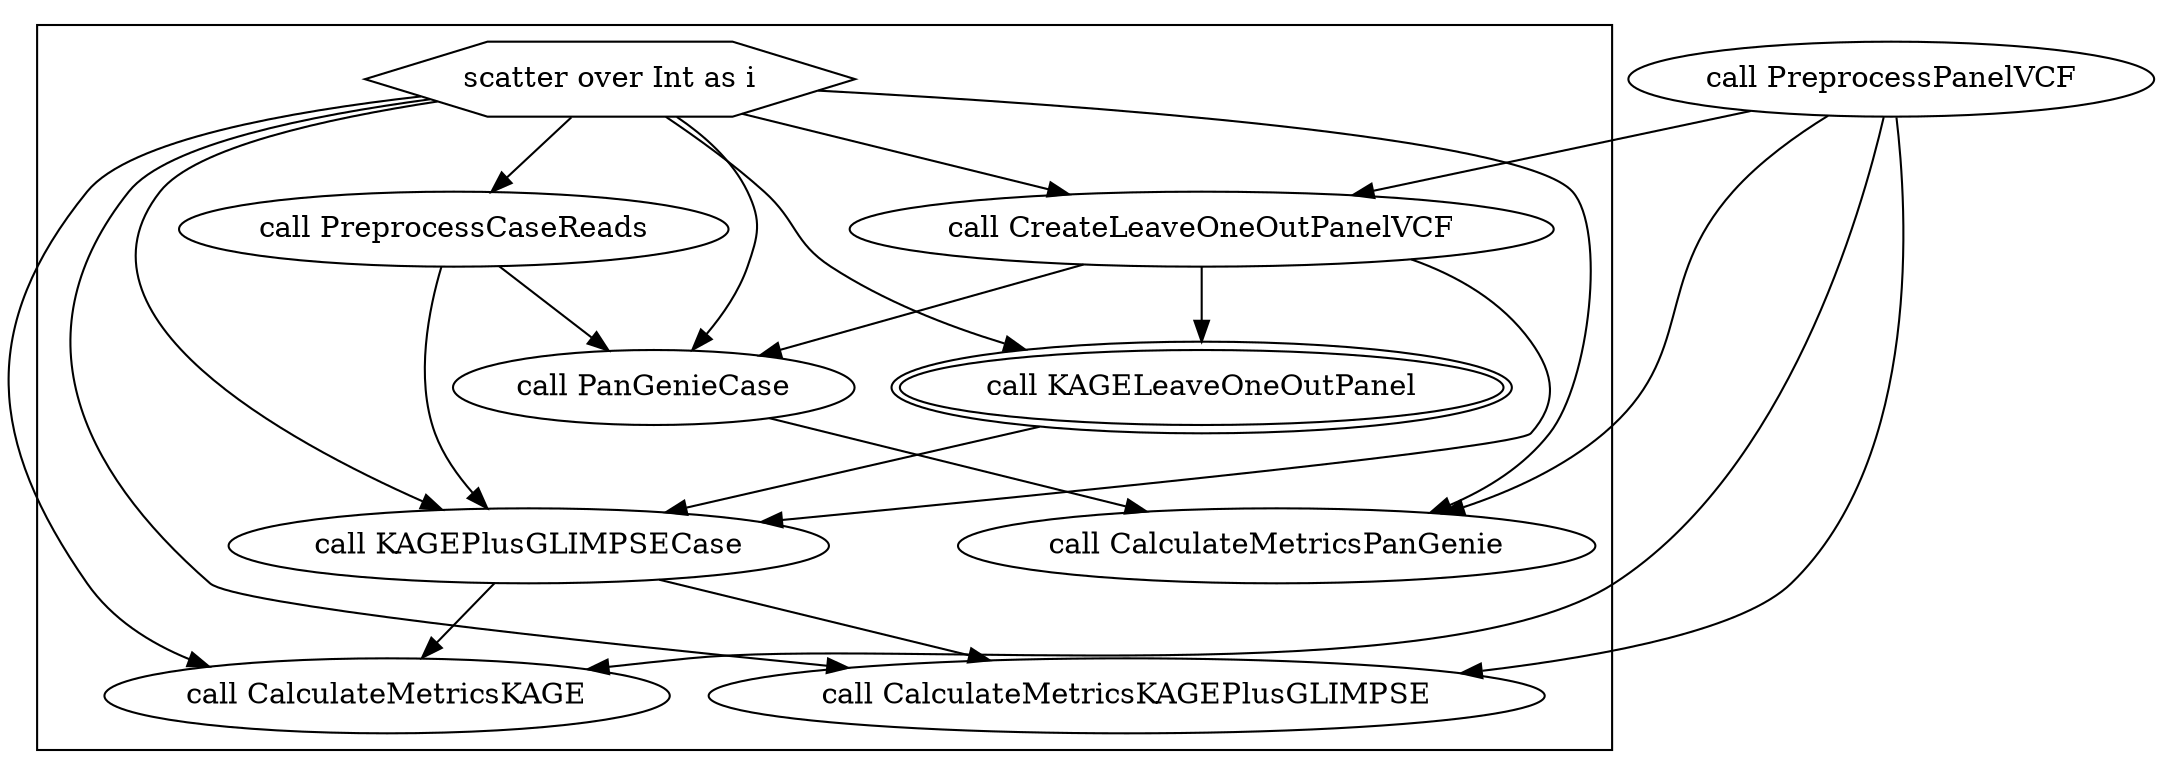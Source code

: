 digraph LeaveOneOutEvaluation {
  #rankdir=LR;
  compound=true;

  # Links
  CALL_CreateLeaveOneOutPanelVCF -> CALL_PanGenieCase
  SCATTER_0_VARIABLE_i -> CALL_CalculateMetricsPanGenie
  CALL_PreprocessPanelVCF -> CALL_CreateLeaveOneOutPanelVCF
  CALL_PreprocessPanelVCF -> CALL_CalculateMetricsPanGenie
  CALL_KAGELeaveOneOutPanel -> CALL_KAGEPlusGLIMPSECase
  SCATTER_0_VARIABLE_i -> CALL_CalculateMetricsKAGE
  CALL_PreprocessPanelVCF -> CALL_CalculateMetricsKAGE
  SCATTER_0_VARIABLE_i -> CALL_CalculateMetricsKAGEPlusGLIMPSE
  SCATTER_0_VARIABLE_i -> CALL_PreprocessCaseReads
  SCATTER_0_VARIABLE_i -> CALL_KAGELeaveOneOutPanel
  CALL_KAGEPlusGLIMPSECase -> CALL_CalculateMetricsKAGEPlusGLIMPSE
  CALL_CreateLeaveOneOutPanelVCF -> CALL_KAGELeaveOneOutPanel
  CALL_PreprocessCaseReads -> CALL_PanGenieCase
  CALL_KAGEPlusGLIMPSECase -> CALL_CalculateMetricsKAGE
  CALL_PreprocessCaseReads -> CALL_KAGEPlusGLIMPSECase
  CALL_PreprocessPanelVCF -> CALL_CalculateMetricsKAGEPlusGLIMPSE
  SCATTER_0_VARIABLE_i -> CALL_CreateLeaveOneOutPanelVCF
  CALL_PanGenieCase -> CALL_CalculateMetricsPanGenie
  CALL_CreateLeaveOneOutPanelVCF -> CALL_KAGEPlusGLIMPSECase
  SCATTER_0_VARIABLE_i -> CALL_PanGenieCase
  SCATTER_0_VARIABLE_i -> CALL_KAGEPlusGLIMPSECase

  # Nodes
  CALL_PreprocessPanelVCF [label="call PreprocessPanelVCF"]
  subgraph cluster_0 {
    style="filled,solid";
    fillcolor=white;
    CALL_KAGEPlusGLIMPSECase [label="call KAGEPlusGLIMPSECase"]
    SCATTER_0_VARIABLE_i [shape="hexagon" label="scatter over Int as i"]
    CALL_PreprocessCaseReads [label="call PreprocessCaseReads"]
    CALL_CalculateMetricsKAGE [label="call CalculateMetricsKAGE"]
    CALL_CalculateMetricsKAGEPlusGLIMPSE [label="call CalculateMetricsKAGEPlusGLIMPSE"]
    CALL_CreateLeaveOneOutPanelVCF [label="call CreateLeaveOneOutPanelVCF"]
    CALL_KAGELeaveOneOutPanel [label="call KAGELeaveOneOutPanel";shape="oval";peripheries=2]
    CALL_PanGenieCase [label="call PanGenieCase"]
    CALL_CalculateMetricsPanGenie [label="call CalculateMetricsPanGenie"]
  }
}
